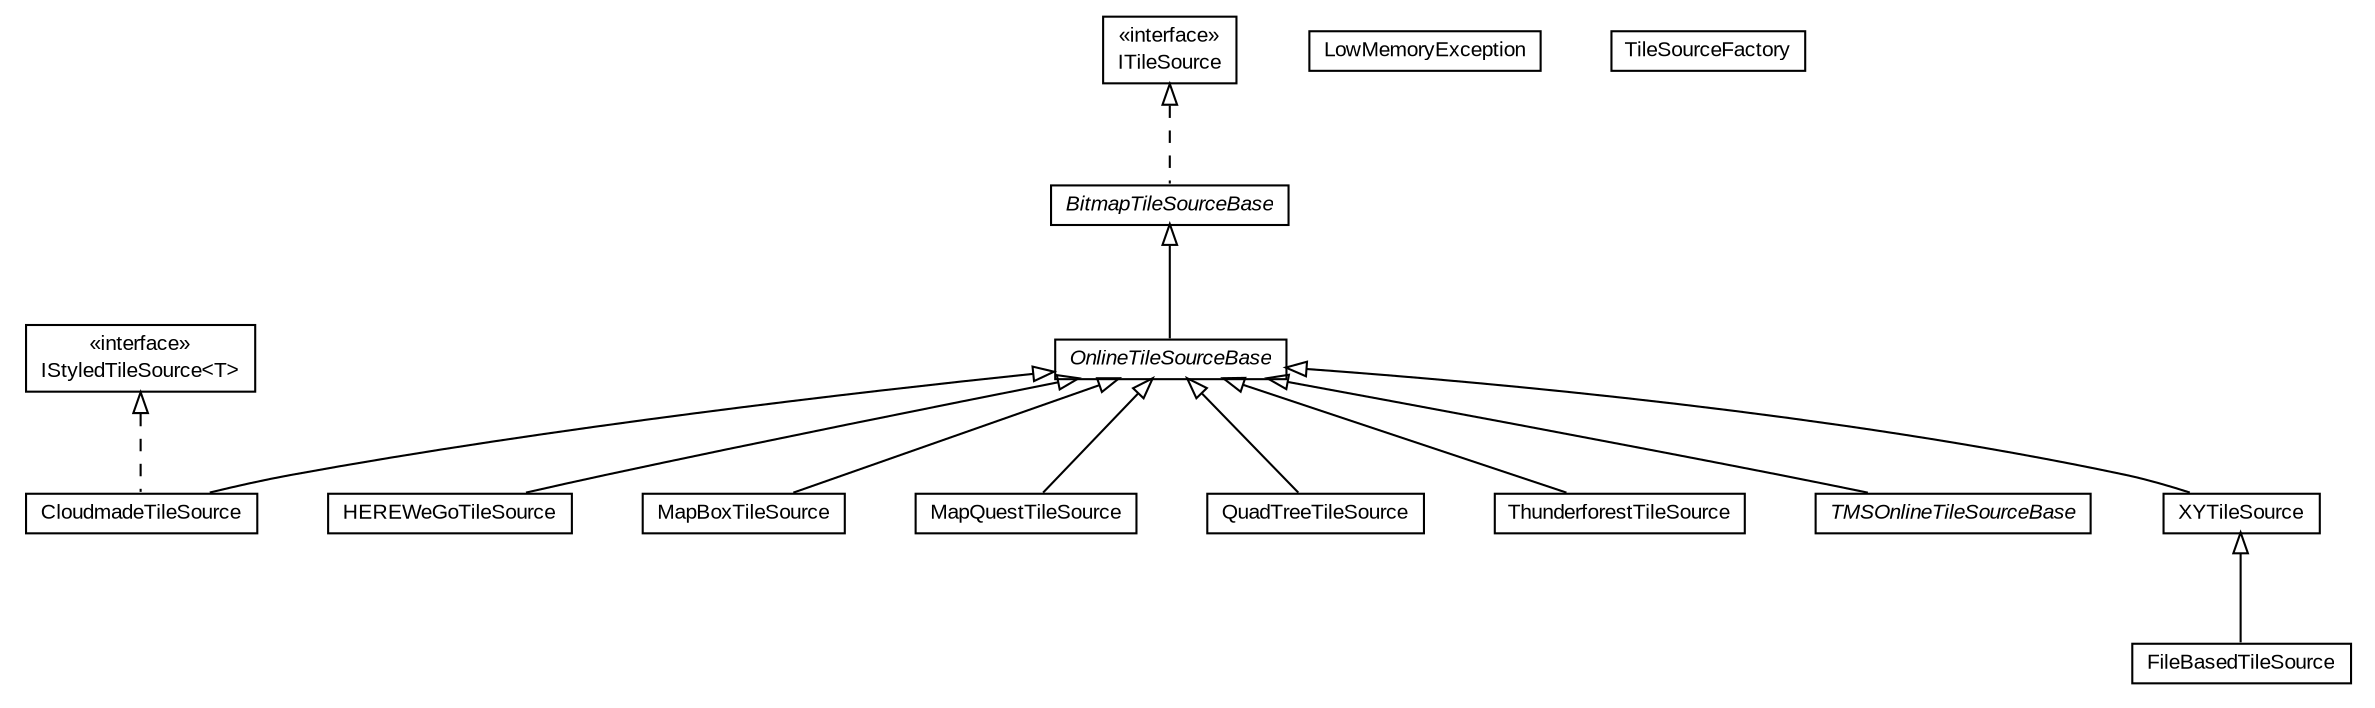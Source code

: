 #!/usr/local/bin/dot
#
# Class diagram 
# Generated by UMLGraph version R5_6-24-gf6e263 (http://www.umlgraph.org/)
#

digraph G {
	edge [fontname="arial",fontsize=10,labelfontname="arial",labelfontsize=10];
	node [fontname="arial",fontsize=10,shape=plaintext];
	nodesep=0.25;
	ranksep=0.5;
	// org.osmdroid.tileprovider.tilesource.BitmapTileSourceBase
	c15638 [label=<<table title="org.osmdroid.tileprovider.tilesource.BitmapTileSourceBase" border="0" cellborder="1" cellspacing="0" cellpadding="2" port="p" href="./BitmapTileSourceBase.html">
		<tr><td><table border="0" cellspacing="0" cellpadding="1">
<tr><td align="center" balign="center"><font face="arial italic"> BitmapTileSourceBase </font></td></tr>
		</table></td></tr>
		</table>>, URL="./BitmapTileSourceBase.html", fontname="arial", fontcolor="black", fontsize=10.0];
	// org.osmdroid.tileprovider.tilesource.BitmapTileSourceBase.LowMemoryException
	c15639 [label=<<table title="org.osmdroid.tileprovider.tilesource.BitmapTileSourceBase.LowMemoryException" border="0" cellborder="1" cellspacing="0" cellpadding="2" port="p" href="./BitmapTileSourceBase.LowMemoryException.html">
		<tr><td><table border="0" cellspacing="0" cellpadding="1">
<tr><td align="center" balign="center"> LowMemoryException </td></tr>
		</table></td></tr>
		</table>>, URL="./BitmapTileSourceBase.LowMemoryException.html", fontname="arial", fontcolor="black", fontsize=10.0];
	// org.osmdroid.tileprovider.tilesource.CloudmadeTileSource
	c15640 [label=<<table title="org.osmdroid.tileprovider.tilesource.CloudmadeTileSource" border="0" cellborder="1" cellspacing="0" cellpadding="2" port="p" href="./CloudmadeTileSource.html">
		<tr><td><table border="0" cellspacing="0" cellpadding="1">
<tr><td align="center" balign="center"> CloudmadeTileSource </td></tr>
		</table></td></tr>
		</table>>, URL="./CloudmadeTileSource.html", fontname="arial", fontcolor="black", fontsize=10.0];
	// org.osmdroid.tileprovider.tilesource.FileBasedTileSource
	c15641 [label=<<table title="org.osmdroid.tileprovider.tilesource.FileBasedTileSource" border="0" cellborder="1" cellspacing="0" cellpadding="2" port="p" href="./FileBasedTileSource.html">
		<tr><td><table border="0" cellspacing="0" cellpadding="1">
<tr><td align="center" balign="center"> FileBasedTileSource </td></tr>
		</table></td></tr>
		</table>>, URL="./FileBasedTileSource.html", fontname="arial", fontcolor="black", fontsize=10.0];
	// org.osmdroid.tileprovider.tilesource.HEREWeGoTileSource
	c15642 [label=<<table title="org.osmdroid.tileprovider.tilesource.HEREWeGoTileSource" border="0" cellborder="1" cellspacing="0" cellpadding="2" port="p" href="./HEREWeGoTileSource.html">
		<tr><td><table border="0" cellspacing="0" cellpadding="1">
<tr><td align="center" balign="center"> HEREWeGoTileSource </td></tr>
		</table></td></tr>
		</table>>, URL="./HEREWeGoTileSource.html", fontname="arial", fontcolor="black", fontsize=10.0];
	// org.osmdroid.tileprovider.tilesource.IStyledTileSource<T>
	c15643 [label=<<table title="org.osmdroid.tileprovider.tilesource.IStyledTileSource" border="0" cellborder="1" cellspacing="0" cellpadding="2" port="p" href="./IStyledTileSource.html">
		<tr><td><table border="0" cellspacing="0" cellpadding="1">
<tr><td align="center" balign="center"> &#171;interface&#187; </td></tr>
<tr><td align="center" balign="center"> IStyledTileSource&lt;T&gt; </td></tr>
		</table></td></tr>
		</table>>, URL="./IStyledTileSource.html", fontname="arial", fontcolor="black", fontsize=10.0];
	// org.osmdroid.tileprovider.tilesource.ITileSource
	c15644 [label=<<table title="org.osmdroid.tileprovider.tilesource.ITileSource" border="0" cellborder="1" cellspacing="0" cellpadding="2" port="p" href="./ITileSource.html">
		<tr><td><table border="0" cellspacing="0" cellpadding="1">
<tr><td align="center" balign="center"> &#171;interface&#187; </td></tr>
<tr><td align="center" balign="center"> ITileSource </td></tr>
		</table></td></tr>
		</table>>, URL="./ITileSource.html", fontname="arial", fontcolor="black", fontsize=10.0];
	// org.osmdroid.tileprovider.tilesource.MapBoxTileSource
	c15645 [label=<<table title="org.osmdroid.tileprovider.tilesource.MapBoxTileSource" border="0" cellborder="1" cellspacing="0" cellpadding="2" port="p" href="./MapBoxTileSource.html">
		<tr><td><table border="0" cellspacing="0" cellpadding="1">
<tr><td align="center" balign="center"> MapBoxTileSource </td></tr>
		</table></td></tr>
		</table>>, URL="./MapBoxTileSource.html", fontname="arial", fontcolor="black", fontsize=10.0];
	// org.osmdroid.tileprovider.tilesource.MapQuestTileSource
	c15646 [label=<<table title="org.osmdroid.tileprovider.tilesource.MapQuestTileSource" border="0" cellborder="1" cellspacing="0" cellpadding="2" port="p" href="./MapQuestTileSource.html">
		<tr><td><table border="0" cellspacing="0" cellpadding="1">
<tr><td align="center" balign="center"> MapQuestTileSource </td></tr>
		</table></td></tr>
		</table>>, URL="./MapQuestTileSource.html", fontname="arial", fontcolor="black", fontsize=10.0];
	// org.osmdroid.tileprovider.tilesource.OnlineTileSourceBase
	c15647 [label=<<table title="org.osmdroid.tileprovider.tilesource.OnlineTileSourceBase" border="0" cellborder="1" cellspacing="0" cellpadding="2" port="p" href="./OnlineTileSourceBase.html">
		<tr><td><table border="0" cellspacing="0" cellpadding="1">
<tr><td align="center" balign="center"><font face="arial italic"> OnlineTileSourceBase </font></td></tr>
		</table></td></tr>
		</table>>, URL="./OnlineTileSourceBase.html", fontname="arial", fontcolor="black", fontsize=10.0];
	// org.osmdroid.tileprovider.tilesource.QuadTreeTileSource
	c15648 [label=<<table title="org.osmdroid.tileprovider.tilesource.QuadTreeTileSource" border="0" cellborder="1" cellspacing="0" cellpadding="2" port="p" href="./QuadTreeTileSource.html">
		<tr><td><table border="0" cellspacing="0" cellpadding="1">
<tr><td align="center" balign="center"> QuadTreeTileSource </td></tr>
		</table></td></tr>
		</table>>, URL="./QuadTreeTileSource.html", fontname="arial", fontcolor="black", fontsize=10.0];
	// org.osmdroid.tileprovider.tilesource.ThunderforestTileSource
	c15649 [label=<<table title="org.osmdroid.tileprovider.tilesource.ThunderforestTileSource" border="0" cellborder="1" cellspacing="0" cellpadding="2" port="p" href="./ThunderforestTileSource.html">
		<tr><td><table border="0" cellspacing="0" cellpadding="1">
<tr><td align="center" balign="center"> ThunderforestTileSource </td></tr>
		</table></td></tr>
		</table>>, URL="./ThunderforestTileSource.html", fontname="arial", fontcolor="black", fontsize=10.0];
	// org.osmdroid.tileprovider.tilesource.TileSourceFactory
	c15650 [label=<<table title="org.osmdroid.tileprovider.tilesource.TileSourceFactory" border="0" cellborder="1" cellspacing="0" cellpadding="2" port="p" href="./TileSourceFactory.html">
		<tr><td><table border="0" cellspacing="0" cellpadding="1">
<tr><td align="center" balign="center"> TileSourceFactory </td></tr>
		</table></td></tr>
		</table>>, URL="./TileSourceFactory.html", fontname="arial", fontcolor="black", fontsize=10.0];
	// org.osmdroid.tileprovider.tilesource.TMSOnlineTileSourceBase
	c15651 [label=<<table title="org.osmdroid.tileprovider.tilesource.TMSOnlineTileSourceBase" border="0" cellborder="1" cellspacing="0" cellpadding="2" port="p" href="./TMSOnlineTileSourceBase.html">
		<tr><td><table border="0" cellspacing="0" cellpadding="1">
<tr><td align="center" balign="center"><font face="arial italic"> TMSOnlineTileSourceBase </font></td></tr>
		</table></td></tr>
		</table>>, URL="./TMSOnlineTileSourceBase.html", fontname="arial", fontcolor="black", fontsize=10.0];
	// org.osmdroid.tileprovider.tilesource.XYTileSource
	c15652 [label=<<table title="org.osmdroid.tileprovider.tilesource.XYTileSource" border="0" cellborder="1" cellspacing="0" cellpadding="2" port="p" href="./XYTileSource.html">
		<tr><td><table border="0" cellspacing="0" cellpadding="1">
<tr><td align="center" balign="center"> XYTileSource </td></tr>
		</table></td></tr>
		</table>>, URL="./XYTileSource.html", fontname="arial", fontcolor="black", fontsize=10.0];
	//org.osmdroid.tileprovider.tilesource.BitmapTileSourceBase implements org.osmdroid.tileprovider.tilesource.ITileSource
	c15644:p -> c15638:p [dir=back,arrowtail=empty,style=dashed];
	//org.osmdroid.tileprovider.tilesource.CloudmadeTileSource extends org.osmdroid.tileprovider.tilesource.OnlineTileSourceBase
	c15647:p -> c15640:p [dir=back,arrowtail=empty];
	//org.osmdroid.tileprovider.tilesource.CloudmadeTileSource implements org.osmdroid.tileprovider.tilesource.IStyledTileSource<T>
	c15643:p -> c15640:p [dir=back,arrowtail=empty,style=dashed];
	//org.osmdroid.tileprovider.tilesource.FileBasedTileSource extends org.osmdroid.tileprovider.tilesource.XYTileSource
	c15652:p -> c15641:p [dir=back,arrowtail=empty];
	//org.osmdroid.tileprovider.tilesource.HEREWeGoTileSource extends org.osmdroid.tileprovider.tilesource.OnlineTileSourceBase
	c15647:p -> c15642:p [dir=back,arrowtail=empty];
	//org.osmdroid.tileprovider.tilesource.MapBoxTileSource extends org.osmdroid.tileprovider.tilesource.OnlineTileSourceBase
	c15647:p -> c15645:p [dir=back,arrowtail=empty];
	//org.osmdroid.tileprovider.tilesource.MapQuestTileSource extends org.osmdroid.tileprovider.tilesource.OnlineTileSourceBase
	c15647:p -> c15646:p [dir=back,arrowtail=empty];
	//org.osmdroid.tileprovider.tilesource.OnlineTileSourceBase extends org.osmdroid.tileprovider.tilesource.BitmapTileSourceBase
	c15638:p -> c15647:p [dir=back,arrowtail=empty];
	//org.osmdroid.tileprovider.tilesource.QuadTreeTileSource extends org.osmdroid.tileprovider.tilesource.OnlineTileSourceBase
	c15647:p -> c15648:p [dir=back,arrowtail=empty];
	//org.osmdroid.tileprovider.tilesource.ThunderforestTileSource extends org.osmdroid.tileprovider.tilesource.OnlineTileSourceBase
	c15647:p -> c15649:p [dir=back,arrowtail=empty];
	//org.osmdroid.tileprovider.tilesource.TMSOnlineTileSourceBase extends org.osmdroid.tileprovider.tilesource.OnlineTileSourceBase
	c15647:p -> c15651:p [dir=back,arrowtail=empty];
	//org.osmdroid.tileprovider.tilesource.XYTileSource extends org.osmdroid.tileprovider.tilesource.OnlineTileSourceBase
	c15647:p -> c15652:p [dir=back,arrowtail=empty];
}


